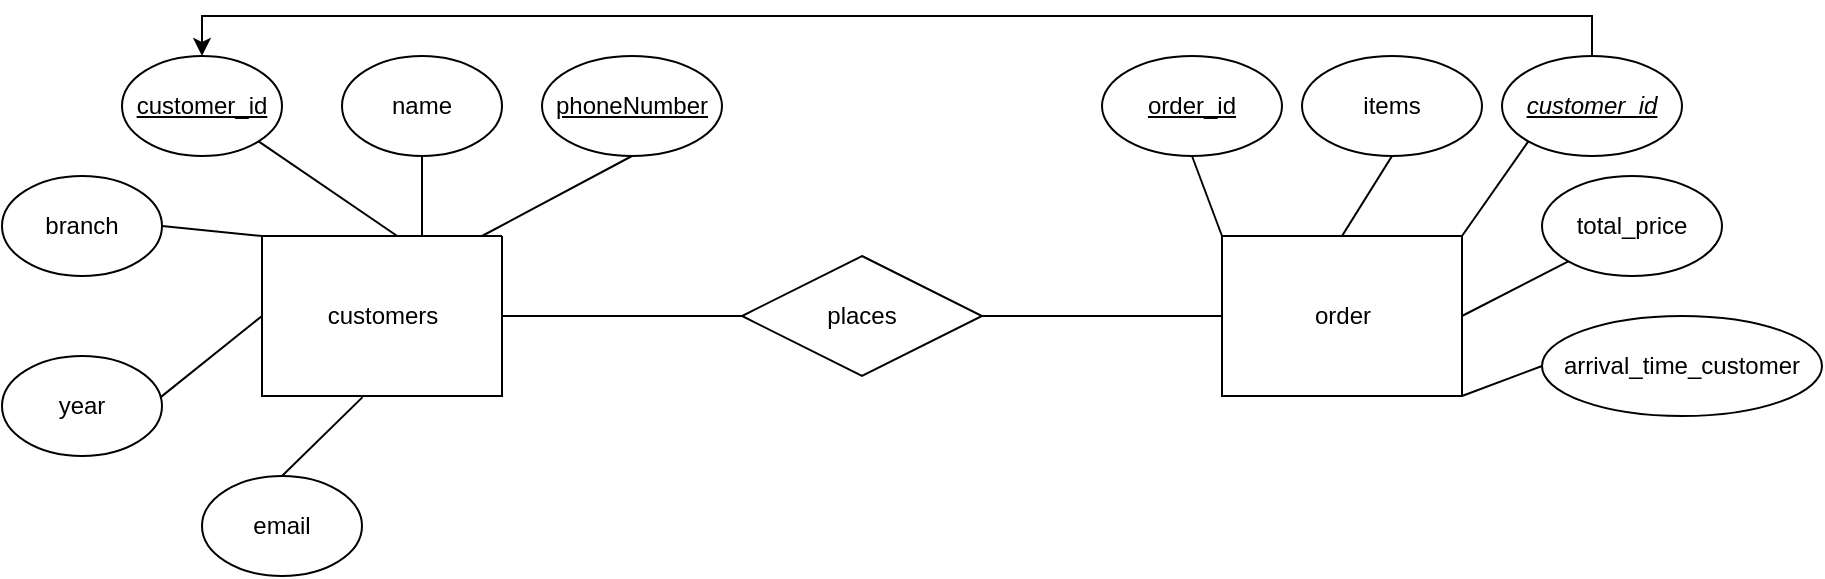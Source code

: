 <mxfile version="24.7.12">
  <diagram id="R2lEEEUBdFMjLlhIrx00" name="Page-1">
    <mxGraphModel dx="683" dy="368" grid="1" gridSize="10" guides="1" tooltips="1" connect="1" arrows="1" fold="1" page="1" pageScale="1" pageWidth="850" pageHeight="1100" math="0" shadow="0" extFonts="Permanent Marker^https://fonts.googleapis.com/css?family=Permanent+Marker">
      <root>
        <mxCell id="0" />
        <mxCell id="1" parent="0" />
        <mxCell id="3U_CHNlnDBD3Czu_5pSk-43" value="" style="swimlane;startSize=0;" parent="1" vertex="1">
          <mxGeometry x="160" y="200" width="120" height="80" as="geometry" />
        </mxCell>
        <mxCell id="3U_CHNlnDBD3Czu_5pSk-44" value="customers" style="text;html=1;align=center;verticalAlign=middle;resizable=0;points=[];autosize=1;strokeColor=none;fillColor=none;" parent="3U_CHNlnDBD3Czu_5pSk-43" vertex="1">
          <mxGeometry x="20" y="25" width="80" height="30" as="geometry" />
        </mxCell>
        <mxCell id="3U_CHNlnDBD3Czu_5pSk-46" value="&lt;u&gt;customer_id&lt;/u&gt;" style="ellipse;whiteSpace=wrap;html=1;" parent="1" vertex="1">
          <mxGeometry x="90" y="110" width="80" height="50" as="geometry" />
        </mxCell>
        <mxCell id="3U_CHNlnDBD3Czu_5pSk-47" value="name" style="ellipse;whiteSpace=wrap;html=1;" parent="1" vertex="1">
          <mxGeometry x="200" y="110" width="80" height="50" as="geometry" />
        </mxCell>
        <mxCell id="3U_CHNlnDBD3Czu_5pSk-48" value="&lt;u&gt;phoneNumber&lt;/u&gt;" style="ellipse;whiteSpace=wrap;html=1;" parent="1" vertex="1">
          <mxGeometry x="300" y="110" width="90" height="50" as="geometry" />
        </mxCell>
        <mxCell id="3U_CHNlnDBD3Czu_5pSk-49" value="branch" style="ellipse;whiteSpace=wrap;html=1;" parent="1" vertex="1">
          <mxGeometry x="30" y="170" width="80" height="50" as="geometry" />
        </mxCell>
        <mxCell id="3U_CHNlnDBD3Czu_5pSk-50" value="year" style="ellipse;whiteSpace=wrap;html=1;" parent="1" vertex="1">
          <mxGeometry x="30" y="260" width="80" height="50" as="geometry" />
        </mxCell>
        <mxCell id="3U_CHNlnDBD3Czu_5pSk-51" value="email" style="ellipse;whiteSpace=wrap;html=1;" parent="1" vertex="1">
          <mxGeometry x="130" y="320" width="80" height="50" as="geometry" />
        </mxCell>
        <mxCell id="3U_CHNlnDBD3Czu_5pSk-54" value="" style="endArrow=none;html=1;rounded=0;entryX=0.5;entryY=1;entryDx=0;entryDy=0;" parent="1" target="3U_CHNlnDBD3Czu_5pSk-48" edge="1">
          <mxGeometry width="50" height="50" relative="1" as="geometry">
            <mxPoint x="270" y="200" as="sourcePoint" />
            <mxPoint x="320" y="150" as="targetPoint" />
          </mxGeometry>
        </mxCell>
        <mxCell id="3U_CHNlnDBD3Czu_5pSk-55" value="" style="endArrow=none;html=1;rounded=0;entryX=0.5;entryY=1;entryDx=0;entryDy=0;" parent="1" target="3U_CHNlnDBD3Czu_5pSk-47" edge="1">
          <mxGeometry width="50" height="50" relative="1" as="geometry">
            <mxPoint x="240" y="200" as="sourcePoint" />
            <mxPoint x="270" y="160.0" as="targetPoint" />
          </mxGeometry>
        </mxCell>
        <mxCell id="3U_CHNlnDBD3Czu_5pSk-56" value="" style="endArrow=none;html=1;rounded=0;entryX=1;entryY=1;entryDx=0;entryDy=0;" parent="1" target="3U_CHNlnDBD3Czu_5pSk-46" edge="1">
          <mxGeometry width="50" height="50" relative="1" as="geometry">
            <mxPoint x="227.61" y="200" as="sourcePoint" />
            <mxPoint x="180.001" y="155.716" as="targetPoint" />
          </mxGeometry>
        </mxCell>
        <mxCell id="3U_CHNlnDBD3Czu_5pSk-57" value="" style="endArrow=none;html=1;rounded=0;entryX=1;entryY=0.5;entryDx=0;entryDy=0;" parent="1" target="3U_CHNlnDBD3Czu_5pSk-49" edge="1">
          <mxGeometry width="50" height="50" relative="1" as="geometry">
            <mxPoint x="160" y="200" as="sourcePoint" />
            <mxPoint x="210" y="150" as="targetPoint" />
          </mxGeometry>
        </mxCell>
        <mxCell id="3U_CHNlnDBD3Czu_5pSk-58" value="" style="endArrow=none;html=1;rounded=0;exitX=0.992;exitY=0.411;exitDx=0;exitDy=0;exitPerimeter=0;" parent="1" source="3U_CHNlnDBD3Czu_5pSk-50" edge="1">
          <mxGeometry width="50" height="50" relative="1" as="geometry">
            <mxPoint x="120" y="280" as="sourcePoint" />
            <mxPoint x="160" y="240" as="targetPoint" />
          </mxGeometry>
        </mxCell>
        <mxCell id="3U_CHNlnDBD3Czu_5pSk-59" value="" style="endArrow=none;html=1;rounded=0;entryX=0.419;entryY=1.007;entryDx=0;entryDy=0;entryPerimeter=0;" parent="1" target="3U_CHNlnDBD3Czu_5pSk-43" edge="1">
          <mxGeometry width="50" height="50" relative="1" as="geometry">
            <mxPoint x="170" y="320" as="sourcePoint" />
            <mxPoint x="220" y="270" as="targetPoint" />
          </mxGeometry>
        </mxCell>
        <mxCell id="oM6eYoD5ZVWaxArdxWqe-1" value="" style="swimlane;startSize=0;" vertex="1" parent="1">
          <mxGeometry x="640" y="200" width="120" height="80" as="geometry" />
        </mxCell>
        <mxCell id="oM6eYoD5ZVWaxArdxWqe-2" value="order" style="text;html=1;align=center;verticalAlign=middle;resizable=0;points=[];autosize=1;strokeColor=none;fillColor=none;" vertex="1" parent="oM6eYoD5ZVWaxArdxWqe-1">
          <mxGeometry x="35" y="25" width="50" height="30" as="geometry" />
        </mxCell>
        <mxCell id="oM6eYoD5ZVWaxArdxWqe-3" value="&lt;u&gt;order_id&lt;/u&gt;" style="ellipse;whiteSpace=wrap;html=1;" vertex="1" parent="1">
          <mxGeometry x="580" y="110" width="90" height="50" as="geometry" />
        </mxCell>
        <mxCell id="oM6eYoD5ZVWaxArdxWqe-4" value="items" style="ellipse;whiteSpace=wrap;html=1;" vertex="1" parent="1">
          <mxGeometry x="680" y="110" width="90" height="50" as="geometry" />
        </mxCell>
        <mxCell id="oM6eYoD5ZVWaxArdxWqe-11" style="edgeStyle=orthogonalEdgeStyle;rounded=0;orthogonalLoop=1;jettySize=auto;html=1;exitX=0.5;exitY=0;exitDx=0;exitDy=0;entryX=0.5;entryY=0;entryDx=0;entryDy=0;" edge="1" parent="1" source="oM6eYoD5ZVWaxArdxWqe-5" target="3U_CHNlnDBD3Czu_5pSk-46">
          <mxGeometry relative="1" as="geometry" />
        </mxCell>
        <mxCell id="oM6eYoD5ZVWaxArdxWqe-5" value="&lt;u&gt;&lt;i&gt;customer_id&lt;/i&gt;&lt;/u&gt;" style="ellipse;whiteSpace=wrap;html=1;" vertex="1" parent="1">
          <mxGeometry x="780" y="110" width="90" height="50" as="geometry" />
        </mxCell>
        <mxCell id="oM6eYoD5ZVWaxArdxWqe-6" value="total_price" style="ellipse;whiteSpace=wrap;html=1;" vertex="1" parent="1">
          <mxGeometry x="800" y="170" width="90" height="50" as="geometry" />
        </mxCell>
        <mxCell id="oM6eYoD5ZVWaxArdxWqe-7" value="arrival_time_customer" style="ellipse;whiteSpace=wrap;html=1;" vertex="1" parent="1">
          <mxGeometry x="800" y="240" width="140" height="50" as="geometry" />
        </mxCell>
        <mxCell id="oM6eYoD5ZVWaxArdxWqe-12" value="places" style="shape=rhombus;perimeter=rhombusPerimeter;whiteSpace=wrap;html=1;align=center;" vertex="1" parent="1">
          <mxGeometry x="400" y="210" width="120" height="60" as="geometry" />
        </mxCell>
        <mxCell id="oM6eYoD5ZVWaxArdxWqe-15" value="" style="endArrow=none;html=1;rounded=0;entryX=0;entryY=0.5;entryDx=0;entryDy=0;" edge="1" parent="1" target="oM6eYoD5ZVWaxArdxWqe-12">
          <mxGeometry relative="1" as="geometry">
            <mxPoint x="280" y="240" as="sourcePoint" />
            <mxPoint x="370" y="240" as="targetPoint" />
          </mxGeometry>
        </mxCell>
        <mxCell id="oM6eYoD5ZVWaxArdxWqe-16" value="" style="line;strokeWidth=1;rotatable=0;dashed=0;labelPosition=right;align=left;verticalAlign=middle;spacingTop=0;spacingLeft=6;points=[];portConstraint=eastwest;" vertex="1" parent="1">
          <mxGeometry x="520" y="235" width="120" height="10" as="geometry" />
        </mxCell>
        <mxCell id="oM6eYoD5ZVWaxArdxWqe-17" value="" style="endArrow=none;html=1;rounded=0;exitX=0.5;exitY=1;exitDx=0;exitDy=0;entryX=0;entryY=0;entryDx=0;entryDy=0;" edge="1" parent="1" source="oM6eYoD5ZVWaxArdxWqe-3" target="oM6eYoD5ZVWaxArdxWqe-1">
          <mxGeometry relative="1" as="geometry">
            <mxPoint x="610" y="180" as="sourcePoint" />
            <mxPoint x="770" y="180" as="targetPoint" />
          </mxGeometry>
        </mxCell>
        <mxCell id="oM6eYoD5ZVWaxArdxWqe-19" value="" style="endArrow=none;html=1;rounded=0;exitX=0.5;exitY=1;exitDx=0;exitDy=0;entryX=0.5;entryY=0;entryDx=0;entryDy=0;" edge="1" parent="1" source="oM6eYoD5ZVWaxArdxWqe-4" target="oM6eYoD5ZVWaxArdxWqe-1">
          <mxGeometry relative="1" as="geometry">
            <mxPoint x="610" y="180" as="sourcePoint" />
            <mxPoint x="770" y="180" as="targetPoint" />
          </mxGeometry>
        </mxCell>
        <mxCell id="oM6eYoD5ZVWaxArdxWqe-20" value="" style="endArrow=none;html=1;rounded=0;exitX=0;exitY=1;exitDx=0;exitDy=0;entryX=1;entryY=0;entryDx=0;entryDy=0;" edge="1" parent="1" source="oM6eYoD5ZVWaxArdxWqe-5" target="oM6eYoD5ZVWaxArdxWqe-1">
          <mxGeometry relative="1" as="geometry">
            <mxPoint x="610" y="180" as="sourcePoint" />
            <mxPoint x="770" y="180" as="targetPoint" />
          </mxGeometry>
        </mxCell>
        <mxCell id="oM6eYoD5ZVWaxArdxWqe-21" value="" style="endArrow=none;html=1;rounded=0;entryX=0;entryY=1;entryDx=0;entryDy=0;exitX=1;exitY=0.5;exitDx=0;exitDy=0;" edge="1" parent="1" source="oM6eYoD5ZVWaxArdxWqe-1" target="oM6eYoD5ZVWaxArdxWqe-6">
          <mxGeometry relative="1" as="geometry">
            <mxPoint x="610" y="180" as="sourcePoint" />
            <mxPoint x="770" y="180" as="targetPoint" />
          </mxGeometry>
        </mxCell>
        <mxCell id="oM6eYoD5ZVWaxArdxWqe-22" value="" style="endArrow=none;html=1;rounded=0;entryX=0;entryY=0.5;entryDx=0;entryDy=0;exitX=1;exitY=1;exitDx=0;exitDy=0;" edge="1" parent="1" source="oM6eYoD5ZVWaxArdxWqe-1" target="oM6eYoD5ZVWaxArdxWqe-7">
          <mxGeometry relative="1" as="geometry">
            <mxPoint x="610" y="180" as="sourcePoint" />
            <mxPoint x="770" y="180" as="targetPoint" />
          </mxGeometry>
        </mxCell>
      </root>
    </mxGraphModel>
  </diagram>
</mxfile>
